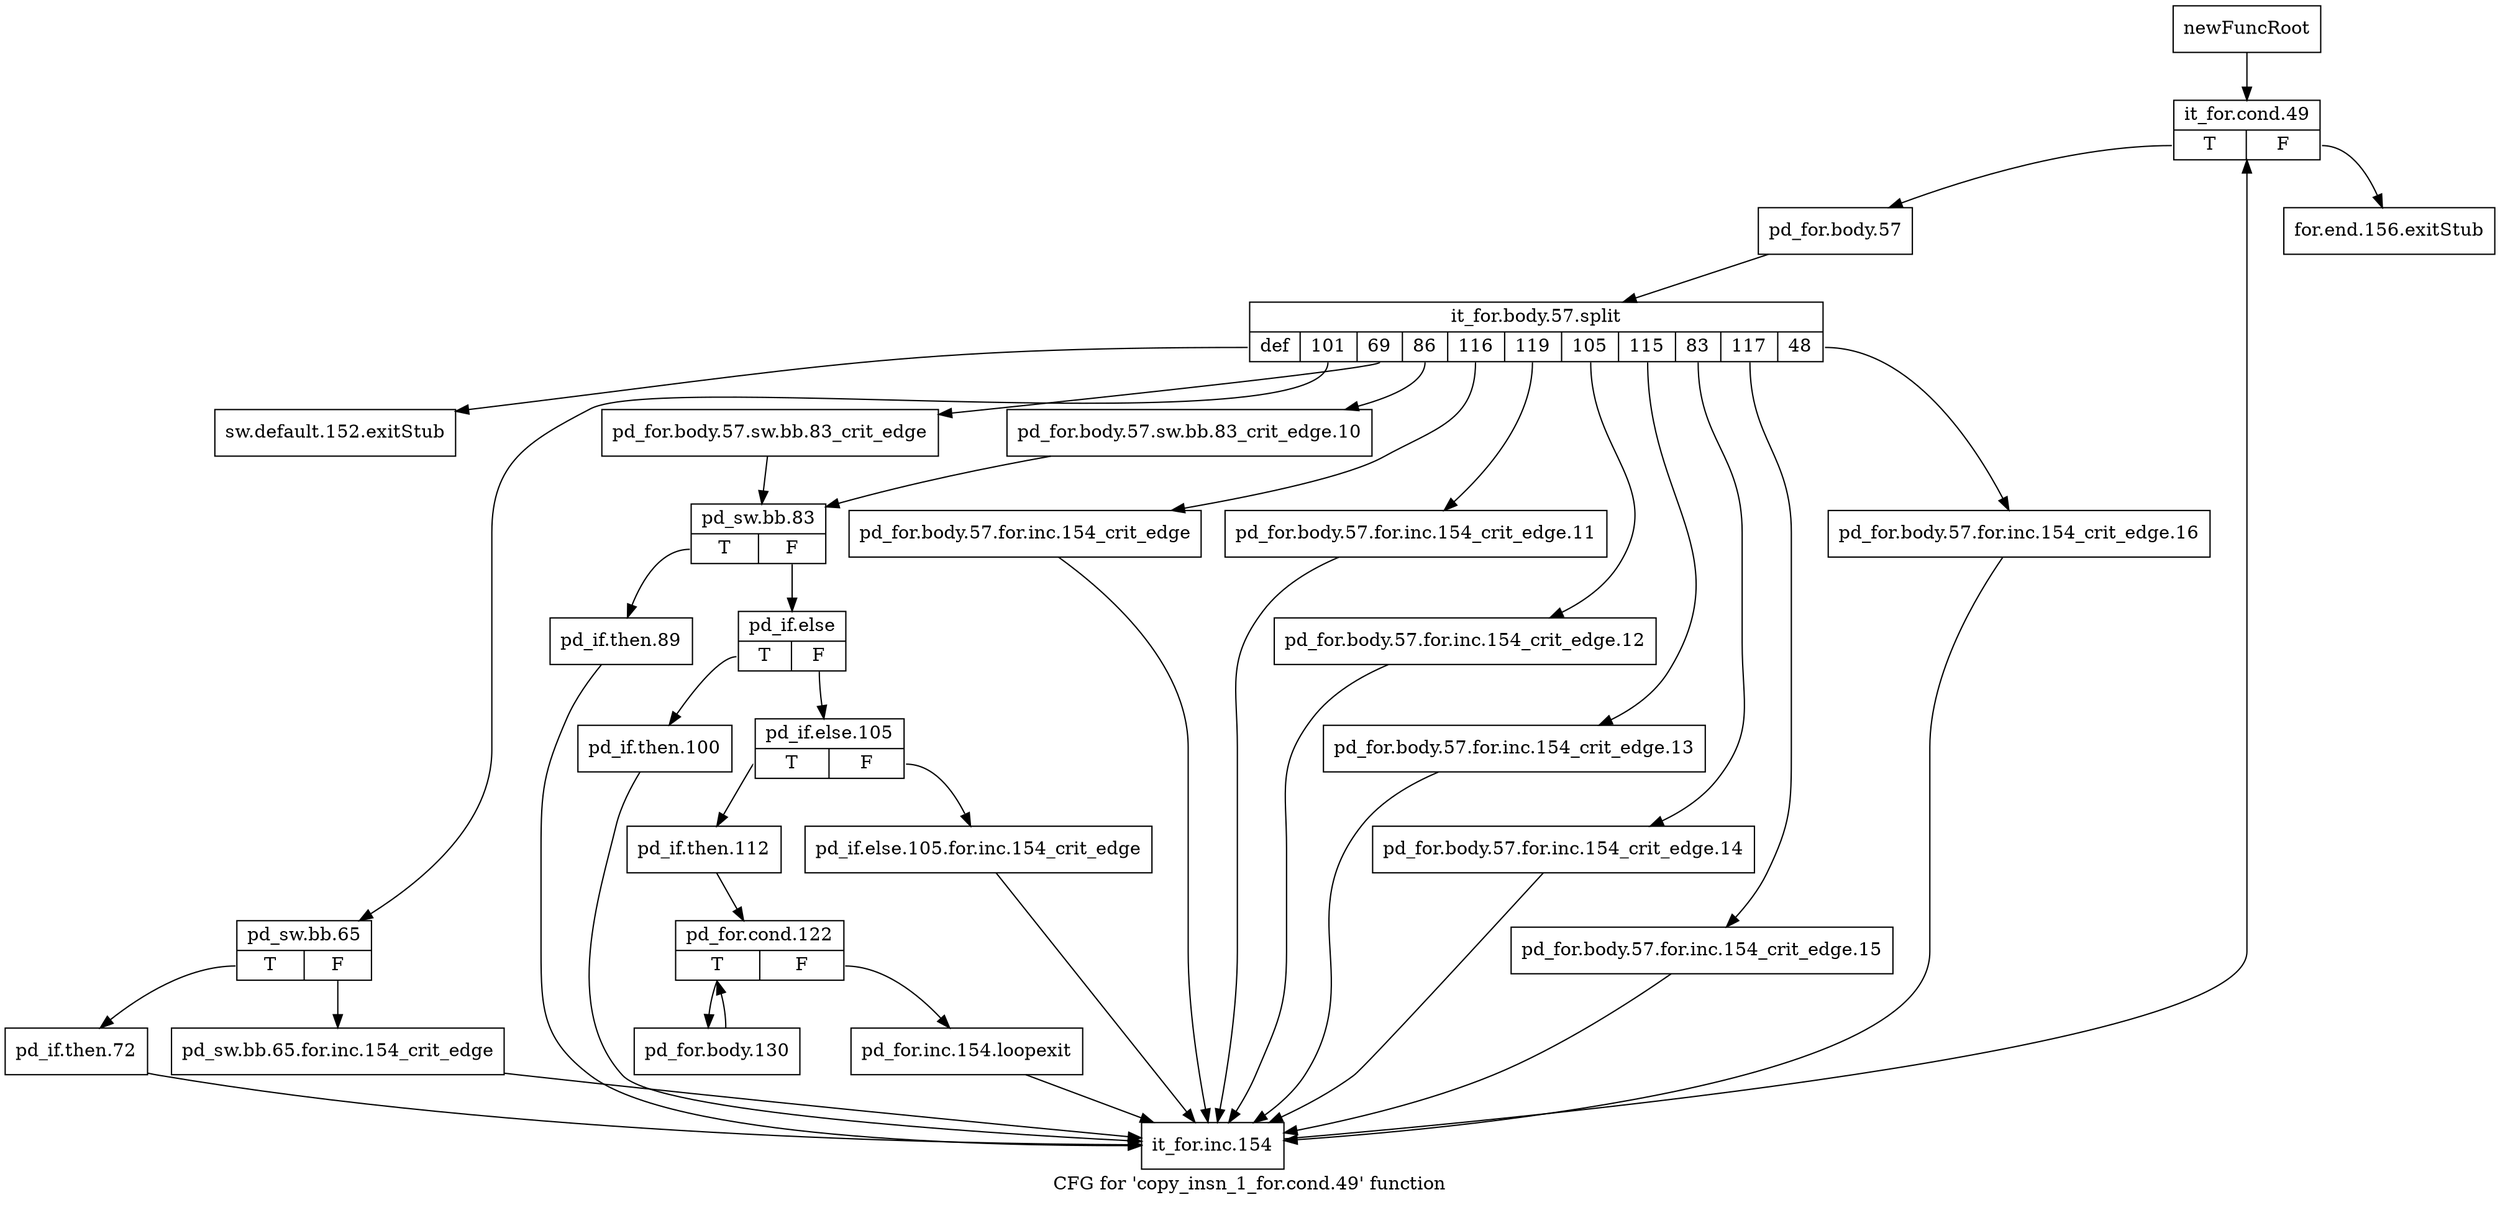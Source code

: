 digraph "CFG for 'copy_insn_1_for.cond.49' function" {
	label="CFG for 'copy_insn_1_for.cond.49' function";

	Node0xac7e980 [shape=record,label="{newFuncRoot}"];
	Node0xac7e980 -> Node0xac7ea70;
	Node0xac7e9d0 [shape=record,label="{for.end.156.exitStub}"];
	Node0xac7ea20 [shape=record,label="{sw.default.152.exitStub}"];
	Node0xac7ea70 [shape=record,label="{it_for.cond.49|{<s0>T|<s1>F}}"];
	Node0xac7ea70:s0 -> Node0xac7eac0;
	Node0xac7ea70:s1 -> Node0xac7e9d0;
	Node0xac7eac0 [shape=record,label="{pd_for.body.57}"];
	Node0xac7eac0 -> Node0xf2b1560;
	Node0xf2b1560 [shape=record,label="{it_for.body.57.split|{<s0>def|<s1>101|<s2>69|<s3>86|<s4>116|<s5>119|<s6>105|<s7>115|<s8>83|<s9>117|<s10>48}}"];
	Node0xf2b1560:s0 -> Node0xac7ea20;
	Node0xf2b1560:s1 -> Node0xac7f100;
	Node0xf2b1560:s2 -> Node0xac7ed90;
	Node0xf2b1560:s3 -> Node0xac7ed40;
	Node0xf2b1560:s4 -> Node0xac7ecf0;
	Node0xf2b1560:s5 -> Node0xac7eca0;
	Node0xf2b1560:s6 -> Node0xac7ec50;
	Node0xf2b1560:s7 -> Node0xac7ec00;
	Node0xf2b1560:s8 -> Node0xac7ebb0;
	Node0xf2b1560:s9 -> Node0xac7eb60;
	Node0xf2b1560:s10 -> Node0xac7eb10;
	Node0xac7eb10 [shape=record,label="{pd_for.body.57.for.inc.154_crit_edge.16}"];
	Node0xac7eb10 -> Node0xac7f1f0;
	Node0xac7eb60 [shape=record,label="{pd_for.body.57.for.inc.154_crit_edge.15}"];
	Node0xac7eb60 -> Node0xac7f1f0;
	Node0xac7ebb0 [shape=record,label="{pd_for.body.57.for.inc.154_crit_edge.14}"];
	Node0xac7ebb0 -> Node0xac7f1f0;
	Node0xac7ec00 [shape=record,label="{pd_for.body.57.for.inc.154_crit_edge.13}"];
	Node0xac7ec00 -> Node0xac7f1f0;
	Node0xac7ec50 [shape=record,label="{pd_for.body.57.for.inc.154_crit_edge.12}"];
	Node0xac7ec50 -> Node0xac7f1f0;
	Node0xac7eca0 [shape=record,label="{pd_for.body.57.for.inc.154_crit_edge.11}"];
	Node0xac7eca0 -> Node0xac7f1f0;
	Node0xac7ecf0 [shape=record,label="{pd_for.body.57.for.inc.154_crit_edge}"];
	Node0xac7ecf0 -> Node0xac7f1f0;
	Node0xac7ed40 [shape=record,label="{pd_for.body.57.sw.bb.83_crit_edge.10}"];
	Node0xac7ed40 -> Node0xac7ede0;
	Node0xac7ed90 [shape=record,label="{pd_for.body.57.sw.bb.83_crit_edge}"];
	Node0xac7ed90 -> Node0xac7ede0;
	Node0xac7ede0 [shape=record,label="{pd_sw.bb.83|{<s0>T|<s1>F}}"];
	Node0xac7ede0:s0 -> Node0xac7f0b0;
	Node0xac7ede0:s1 -> Node0xac7ee30;
	Node0xac7ee30 [shape=record,label="{pd_if.else|{<s0>T|<s1>F}}"];
	Node0xac7ee30:s0 -> Node0xac7f060;
	Node0xac7ee30:s1 -> Node0xac7ee80;
	Node0xac7ee80 [shape=record,label="{pd_if.else.105|{<s0>T|<s1>F}}"];
	Node0xac7ee80:s0 -> Node0xac7ef20;
	Node0xac7ee80:s1 -> Node0xac7eed0;
	Node0xac7eed0 [shape=record,label="{pd_if.else.105.for.inc.154_crit_edge}"];
	Node0xac7eed0 -> Node0xac7f1f0;
	Node0xac7ef20 [shape=record,label="{pd_if.then.112}"];
	Node0xac7ef20 -> Node0xac7ef70;
	Node0xac7ef70 [shape=record,label="{pd_for.cond.122|{<s0>T|<s1>F}}"];
	Node0xac7ef70:s0 -> Node0xac7f010;
	Node0xac7ef70:s1 -> Node0xac7efc0;
	Node0xac7efc0 [shape=record,label="{pd_for.inc.154.loopexit}"];
	Node0xac7efc0 -> Node0xac7f1f0;
	Node0xac7f010 [shape=record,label="{pd_for.body.130}"];
	Node0xac7f010 -> Node0xac7ef70;
	Node0xac7f060 [shape=record,label="{pd_if.then.100}"];
	Node0xac7f060 -> Node0xac7f1f0;
	Node0xac7f0b0 [shape=record,label="{pd_if.then.89}"];
	Node0xac7f0b0 -> Node0xac7f1f0;
	Node0xac7f100 [shape=record,label="{pd_sw.bb.65|{<s0>T|<s1>F}}"];
	Node0xac7f100:s0 -> Node0xac7f1a0;
	Node0xac7f100:s1 -> Node0xac7f150;
	Node0xac7f150 [shape=record,label="{pd_sw.bb.65.for.inc.154_crit_edge}"];
	Node0xac7f150 -> Node0xac7f1f0;
	Node0xac7f1a0 [shape=record,label="{pd_if.then.72}"];
	Node0xac7f1a0 -> Node0xac7f1f0;
	Node0xac7f1f0 [shape=record,label="{it_for.inc.154}"];
	Node0xac7f1f0 -> Node0xac7ea70;
}

